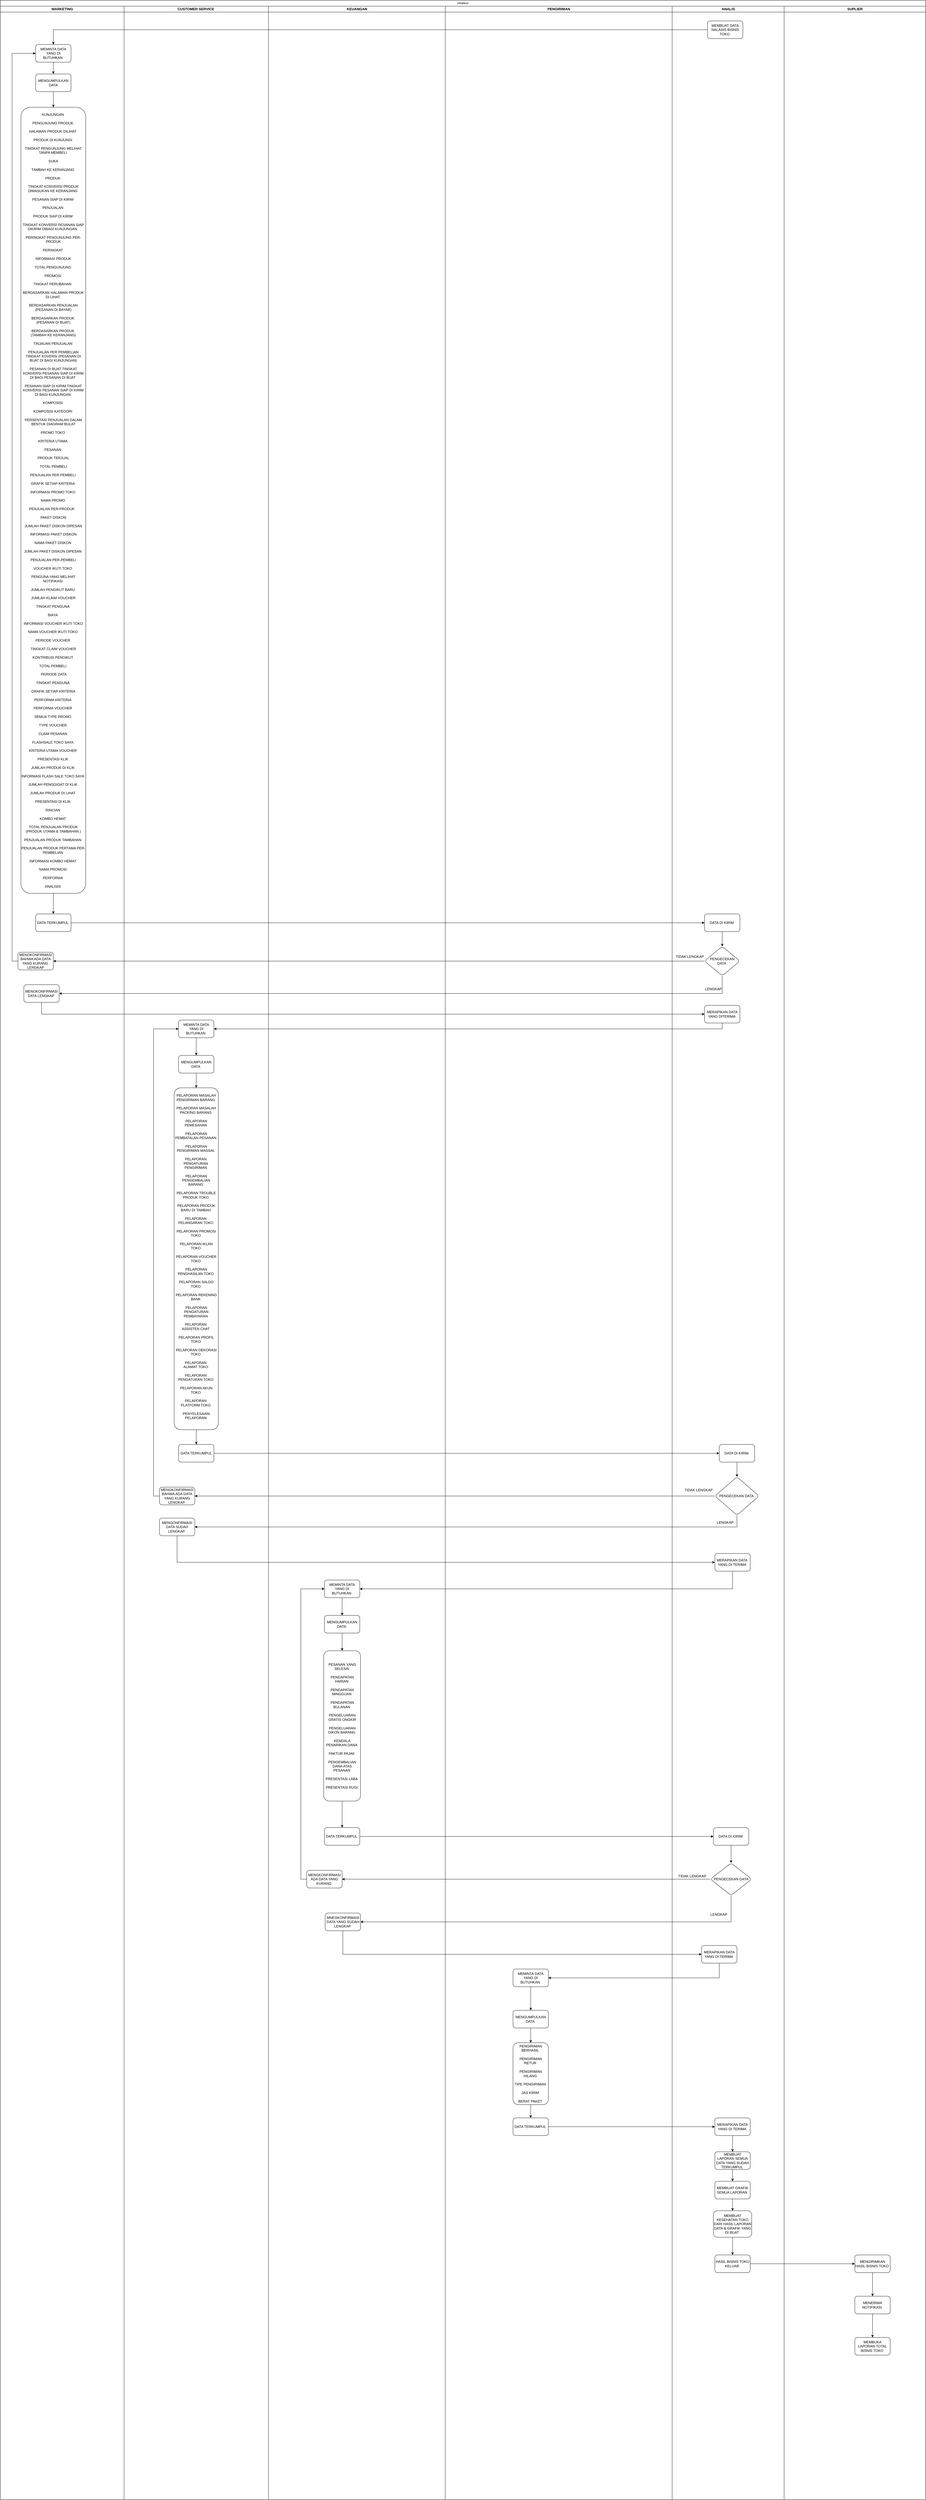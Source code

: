<mxfile version="15.8.7" type="device"><diagram name="FLOWCHART BISNIS TOKO" id="74e2e168-ea6b-b213-b513-2b3c1d86103e"><mxGraphModel dx="1483" dy="927" grid="1" gridSize="10" guides="1" tooltips="1" connect="1" arrows="1" fold="1" page="1" pageScale="1" pageWidth="1100" pageHeight="850" background="none" math="0" shadow="0"><root><mxCell id="0"/><mxCell id="1" parent="0"/><mxCell id="77e6c97f196da883-1" value="OTOPIGO&amp;nbsp;" style="swimlane;html=1;childLayout=stackLayout;startSize=20;rounded=0;shadow=0;labelBackgroundColor=none;strokeWidth=1;fontFamily=Verdana;fontSize=8;align=center;" parent="1" vertex="1"><mxGeometry x="60" y="40" width="3140" height="8480" as="geometry"/></mxCell><mxCell id="77e6c97f196da883-2" value="MARKETING" style="swimlane;html=1;startSize=20;" parent="77e6c97f196da883-1" vertex="1"><mxGeometry y="20" width="420" height="8460" as="geometry"/></mxCell><mxCell id="-JzpiF9Q2JkML7rH_ili-8" value="MEMINTA DATA YANG DI BUTUHKAN&amp;nbsp;" style="whiteSpace=wrap;html=1;rounded=1;" parent="77e6c97f196da883-2" vertex="1"><mxGeometry x="120" y="130" width="120" height="60" as="geometry"/></mxCell><mxCell id="-JzpiF9Q2JkML7rH_ili-12" style="edgeStyle=orthogonalEdgeStyle;rounded=0;orthogonalLoop=1;jettySize=auto;html=1;exitX=0.5;exitY=1;exitDx=0;exitDy=0;" parent="77e6c97f196da883-2" source="-JzpiF9Q2JkML7rH_ili-10" target="zX3XKDEuXrUC08UnAFjH-1" edge="1"><mxGeometry relative="1" as="geometry"/></mxCell><mxCell id="-JzpiF9Q2JkML7rH_ili-10" value="MENGUMPULKAN DATA" style="whiteSpace=wrap;html=1;rounded=1;" parent="77e6c97f196da883-2" vertex="1"><mxGeometry x="120" y="230" width="120" height="60" as="geometry"/></mxCell><mxCell id="-JzpiF9Q2JkML7rH_ili-11" value="" style="edgeStyle=orthogonalEdgeStyle;rounded=0;orthogonalLoop=1;jettySize=auto;html=1;" parent="77e6c97f196da883-2" source="-JzpiF9Q2JkML7rH_ili-8" target="-JzpiF9Q2JkML7rH_ili-10" edge="1"><mxGeometry relative="1" as="geometry"/></mxCell><mxCell id="zX3XKDEuXrUC08UnAFjH-1" value="KUNJUNGAN&amp;nbsp;&lt;br&gt;&lt;br&gt;PENGUNJUNG PRODUK&amp;nbsp;&lt;br&gt;&lt;br&gt;HALAMAN PRODUK DILIHAT&amp;nbsp;&lt;br&gt;&lt;br&gt;PRODUK DI KUNJUNGI&amp;nbsp;&lt;br&gt;&lt;br&gt;TINGKAT PENGUNJUNG MELIHAT TANPA MEMBELI&amp;nbsp;&lt;br&gt;&lt;br&gt;SUKA&lt;br&gt;&lt;br&gt;TAMBAH KE KERANJANG&amp;nbsp;&lt;br&gt;&lt;br&gt;PRODUK&amp;nbsp;&lt;br&gt;&lt;br&gt;TINGKAT KONVERSI PRODUK DIMASUKAN KE KERANJANG&amp;nbsp;&lt;br&gt;&lt;br&gt;PESANAN SIAP DI KIRIM&amp;nbsp;&lt;br&gt;&lt;br&gt;PENJUALAN&amp;nbsp;&lt;br&gt;&lt;br&gt;PRODUK SIAP DI KIRIM&amp;nbsp;&lt;br&gt;&lt;br&gt;TINGKAT KONVERSI PESANAN SIAP DIKIRIM DIBAGI KUNJUNGAN&amp;nbsp;&amp;nbsp;&lt;br&gt;&lt;br&gt;PERINGKAT PENGUNJUNG PER-PRODUK&lt;br&gt;&lt;br&gt;PERINGKAT&amp;nbsp;&lt;br&gt;&lt;br&gt;INFORMASI PRODUK&lt;br&gt;&lt;br&gt;TOTAL PENGUNJUNG&amp;nbsp;&lt;br&gt;&lt;br&gt;PROMOSI&amp;nbsp;&lt;br&gt;&lt;br&gt;TINGKAT PERUBAHAN&amp;nbsp;&amp;nbsp;&lt;br&gt;&lt;br&gt;BERDASARKAN HALAMAN PRODUK DI LIHAT&amp;nbsp;&lt;br&gt;&lt;br&gt;BERDASARKAN PENJUALAN (PESANAN DI BAYAR)&lt;br&gt;&lt;br&gt;BERDASARKAN PRODUK&amp;nbsp;&lt;br&gt;(PESANAN DI BUAT)&lt;br&gt;&lt;br&gt;BERDASARKAN PRODUK&amp;nbsp;&lt;br&gt;(TAMBAH KE KERANJANG)&lt;br&gt;&lt;br&gt;TINJAUAN PENJUALAN&amp;nbsp;&lt;br&gt;&lt;br&gt;PENJUALAN PER PEMBELIAN TINGKAT KOVERSI (PESANAN DI BUAT DI BAGI KUNJUNGAN)&lt;br&gt;&lt;br&gt;PESANAN DI BUAT TINGKAT KONVERSI PESANAN SIAP DI KIRIM DI BAGI PESANAN DI BUAT&amp;nbsp;&lt;br&gt;&lt;br&gt;PESANAN SIAP DI KIRIM TINGKAT KONVERSI PESANAN SIAP DI KIRIM DI BAGI KUNJUNGAN&amp;nbsp;&lt;br&gt;&lt;br&gt;KOMPOSISI&amp;nbsp;&lt;br&gt;&lt;br&gt;KOMPOSISI KATEGORI&amp;nbsp;&lt;br&gt;&lt;br&gt;PERSENTASI PENJUALAN DALAM BENTUK DIAGRAM BULAT&lt;br&gt;&lt;br&gt;PROMO TOKO&amp;nbsp;&lt;br&gt;&lt;br&gt;KRITERIA UTAMA&amp;nbsp;&lt;br&gt;&lt;br&gt;PESANAN&amp;nbsp;&lt;br&gt;&lt;br&gt;PRODUK TERJUAL&lt;br&gt;&lt;br&gt;TOTAL PEMBELI&lt;br&gt;&lt;br&gt;PENJUALAN PER-PEMBELI&amp;nbsp;&lt;br&gt;&lt;br&gt;GRAFIK SETIAP KRITERIA&amp;nbsp;&lt;br&gt;&lt;br&gt;INFORMASI PROMO TOKO&amp;nbsp;&lt;br&gt;&lt;br&gt;NAMA PROMO&amp;nbsp;&lt;br&gt;&lt;br&gt;PENJUALAN PER-PRODUK&amp;nbsp; &amp;nbsp;&lt;br&gt;&lt;br&gt;PAKET DISKON&lt;br&gt;&lt;br&gt;JUMLAH PAKET DISKON DIPESAN&lt;br&gt;&lt;br&gt;INFORMASI PAKET DISKON&lt;br&gt;&lt;br&gt;NAMA PAKET DISKON&amp;nbsp;&lt;br&gt;&lt;br&gt;JUMLAH PAKET DISKON DIPESAN&amp;nbsp;&lt;br&gt;&lt;br&gt;PENJUALAN PER-PEMBELI&lt;br&gt;&lt;br&gt;VOUCHER IKUTI TOKO&amp;nbsp;&lt;br&gt;&lt;br&gt;PENGUNA YANG MELIHAT NOTIFIKASI&amp;nbsp;&lt;br&gt;&lt;br&gt;JUMLAH PENGIKUT BARU&amp;nbsp;&lt;br&gt;&lt;br&gt;JUMLAH KLAIM VOUCHER&lt;br&gt;&lt;br&gt;TINGKAT PENGUNA&amp;nbsp;&lt;br&gt;&lt;br&gt;BIAYA&amp;nbsp;&lt;br&gt;&lt;br&gt;INFORMASI VOUCHER IKUTI TOKO&lt;br&gt;&lt;br&gt;NAMA VOUCHER IKUTI TOKO&amp;nbsp;&lt;br&gt;&lt;br&gt;PERIODE VOUCHER&amp;nbsp;&lt;br&gt;&lt;br&gt;TINGKAT CLAIM VOUCHER&lt;br&gt;&lt;br&gt;KONTRIBUSI PENGIKUT&amp;nbsp;&lt;br&gt;&lt;br&gt;TOTAL PEMBELI&amp;nbsp;&lt;br&gt;&lt;br&gt;&amp;nbsp;PERIODE DATA&lt;br&gt;&lt;br&gt;TINGKAT PENGUNA&amp;nbsp;&lt;br&gt;&lt;br&gt;GRAFIK SETIAP KRITERIA&lt;br&gt;&lt;br&gt;PERFORMA KRITERIA&amp;nbsp;&lt;br&gt;&lt;br&gt;PERFORMA VOUCHER&amp;nbsp;&lt;br&gt;&lt;br&gt;SEMUA TYPE PROMO&amp;nbsp;&lt;br&gt;&lt;br&gt;TYPE VOUCHER&amp;nbsp;&lt;br&gt;&lt;br&gt;CLAIM PESANAN&amp;nbsp;&lt;br&gt;&lt;br&gt;FLASHSALE TOKO SAYA&amp;nbsp;&lt;br&gt;&lt;br&gt;KRITERIA UTAMA VOUCHER&amp;nbsp;&lt;br&gt;&lt;br&gt;PRESENTASI KLIK&amp;nbsp;&lt;br&gt;&lt;br&gt;JUMLAH PRODUK DI KLIK&amp;nbsp;&lt;br&gt;&lt;br&gt;INFORMASI FLASH SALE TOKO SAYA&amp;nbsp;&lt;br&gt;&lt;br&gt;JUMLAH PENGGIGAT DI KLIK&amp;nbsp;&lt;br&gt;&lt;br&gt;JUMLAH PRODUK DI LIHAT&amp;nbsp;&lt;br&gt;&lt;br&gt;PRESENTASI DI KLIK&amp;nbsp;&lt;br&gt;&lt;br&gt;RINCIAN&amp;nbsp;&lt;br&gt;&lt;br&gt;KOMBO HEMAT&amp;nbsp;&lt;br&gt;&lt;br&gt;TOTAL PENJUALAN PRODUK (PRODUK UTAMA &amp;amp; TAMBAHAN )&lt;br&gt;&lt;br&gt;PENJUALAN PRODUK TAMBAHAN&amp;nbsp;&lt;br&gt;&lt;br&gt;PENJUALAN PRODUK PERTAMA PER-PEMBELIAN&amp;nbsp;&lt;br&gt;&lt;br&gt;INFORMASI KOMBO HEMAT&amp;nbsp;&lt;br&gt;&lt;br&gt;NAMA PROMOSI&amp;nbsp;&lt;br&gt;&lt;br&gt;PERFORMA&amp;nbsp;&lt;br&gt;&lt;br&gt;ANALISIS&amp;nbsp;" style="rounded=1;whiteSpace=wrap;html=1;" parent="77e6c97f196da883-2" vertex="1"><mxGeometry x="70" y="343" width="220" height="2667" as="geometry"/></mxCell><mxCell id="YhLzMMvPrxRfkkcdTSTM-3" value="DATA TERKUMPUL&amp;nbsp;" style="whiteSpace=wrap;html=1;rounded=1;" parent="77e6c97f196da883-2" vertex="1"><mxGeometry x="120" y="3080" width="120" height="60" as="geometry"/></mxCell><mxCell id="YhLzMMvPrxRfkkcdTSTM-4" value="" style="edgeStyle=orthogonalEdgeStyle;rounded=0;orthogonalLoop=1;jettySize=auto;html=1;" parent="77e6c97f196da883-2" source="zX3XKDEuXrUC08UnAFjH-1" target="YhLzMMvPrxRfkkcdTSTM-3" edge="1"><mxGeometry relative="1" as="geometry"/></mxCell><mxCell id="YhLzMMvPrxRfkkcdTSTM-9" value="MENGKONFIRMASI DATA LENGKAP&amp;nbsp;" style="whiteSpace=wrap;html=1;rounded=1;" parent="77e6c97f196da883-2" vertex="1"><mxGeometry x="80" y="3320" width="120" height="60" as="geometry"/></mxCell><mxCell id="YhLzMMvPrxRfkkcdTSTM-13" style="edgeStyle=orthogonalEdgeStyle;rounded=0;orthogonalLoop=1;jettySize=auto;html=1;exitX=0;exitY=0.5;exitDx=0;exitDy=0;entryX=0;entryY=0.5;entryDx=0;entryDy=0;" parent="77e6c97f196da883-2" source="YhLzMMvPrxRfkkcdTSTM-11" target="-JzpiF9Q2JkML7rH_ili-8" edge="1"><mxGeometry relative="1" as="geometry"/></mxCell><mxCell id="YhLzMMvPrxRfkkcdTSTM-11" value="MENGKONFIRMASI BAHWA ADA DATA YANG KURANG&amp;nbsp; LENGKAP" style="rounded=1;whiteSpace=wrap;html=1;" parent="77e6c97f196da883-2" vertex="1"><mxGeometry x="60" y="3210" width="120" height="60" as="geometry"/></mxCell><mxCell id="77e6c97f196da883-4" value="CUSTOMER SERVICE&amp;nbsp;" style="swimlane;html=1;startSize=20;" parent="77e6c97f196da883-1" vertex="1"><mxGeometry x="420" y="20" width="490" height="8460" as="geometry"/></mxCell><mxCell id="YhLzMMvPrxRfkkcdTSTM-22" value="MEMINTA DATA YANG DI BUTUHKAN&amp;nbsp;" style="rounded=1;whiteSpace=wrap;html=1;" parent="77e6c97f196da883-4" vertex="1"><mxGeometry x="185" y="3440" width="120" height="60" as="geometry"/></mxCell><mxCell id="YhLzMMvPrxRfkkcdTSTM-24" value="MENGUMPULKAN DATA&amp;nbsp;" style="whiteSpace=wrap;html=1;rounded=1;" parent="77e6c97f196da883-4" vertex="1"><mxGeometry x="185" y="3560" width="120" height="60" as="geometry"/></mxCell><mxCell id="YhLzMMvPrxRfkkcdTSTM-25" value="" style="edgeStyle=orthogonalEdgeStyle;rounded=0;orthogonalLoop=1;jettySize=auto;html=1;" parent="77e6c97f196da883-4" source="YhLzMMvPrxRfkkcdTSTM-22" target="YhLzMMvPrxRfkkcdTSTM-24" edge="1"><mxGeometry relative="1" as="geometry"/></mxCell><mxCell id="YhLzMMvPrxRfkkcdTSTM-26" value="PELAPORAN MASALAH PENGIRIMAN BARANG&amp;nbsp;&lt;br&gt;&lt;br&gt;PELAPORAN MASALAH PACKING BARANG&amp;nbsp;&lt;br&gt;&lt;br&gt;PELAPORAN PEMESANAN&amp;nbsp;&lt;br&gt;&lt;br&gt;PELAPORAN PEMBATALAN PESANAN&amp;nbsp;&lt;br&gt;&lt;br&gt;PELAPORAN&lt;br&gt;PENGIRIMAN MASSAL&amp;nbsp;&lt;br&gt;&lt;br&gt;PELAPORAN&amp;nbsp;&lt;br&gt;PENGATURAN&amp;nbsp;&lt;br&gt;PENGIRIMAN&amp;nbsp;&lt;br&gt;&lt;br&gt;PELAPORAN PENGEMBALIAN BARANG&amp;nbsp;&lt;br&gt;&lt;br&gt;PELAPORAN TROUBLE PRODUK TOKO&amp;nbsp;&lt;br&gt;&lt;br&gt;PELAPORAN PRODUK BARU DI TAMBAH&amp;nbsp;&lt;br&gt;&lt;br&gt;PELAPORAN&amp;nbsp;&lt;br&gt;PELANGARAN TOKO&amp;nbsp;&lt;br&gt;&lt;br&gt;PELAPORAN PROMOSI TOKO&amp;nbsp;&lt;br&gt;&lt;br&gt;PELAPORAN IKLAN TOKO&amp;nbsp;&lt;br&gt;&lt;br&gt;PELAPORAN VOUCHER TOKO&amp;nbsp;&lt;br&gt;&lt;br&gt;PELAPORAN PENGHASILAN TOKO&amp;nbsp;&lt;br&gt;&lt;br&gt;PELAPORAN SALDO TOKO&amp;nbsp;&lt;br&gt;&lt;br&gt;PELAPORAN REKENING BANK&amp;nbsp;&lt;br&gt;&lt;br&gt;PELAPORAN PENGATURAN PEMBAYARAN&amp;nbsp;&lt;br&gt;&lt;br&gt;PELAPORAN&amp;nbsp;&lt;br&gt;ASSISTEN CHAT&amp;nbsp;&lt;br&gt;&lt;br&gt;PELAPORAN PROFIL TOKO&amp;nbsp;&lt;br&gt;&lt;br&gt;PELAPORAN DEKORASI TOKO&amp;nbsp;&lt;br&gt;&lt;br&gt;PELAPORAN&amp;nbsp;&lt;br&gt;ALAMAT TOKO&amp;nbsp;&lt;br&gt;&lt;br&gt;PELAPORAN&amp;nbsp;&lt;br&gt;PENGATURAN TOKO&amp;nbsp;&lt;br&gt;&lt;br&gt;PELAPORAN AKUN TOKO&amp;nbsp;&lt;br&gt;&lt;br&gt;PELAPORAN&amp;nbsp;&lt;br&gt;PLATFORM TOKO&amp;nbsp;&lt;br&gt;&lt;br&gt;PENYELESAIAN PELAPORAN&amp;nbsp;&lt;br&gt;&lt;br&gt;" style="whiteSpace=wrap;html=1;rounded=1;" parent="77e6c97f196da883-4" vertex="1"><mxGeometry x="170" y="3670" width="150" height="1160" as="geometry"/></mxCell><mxCell id="YhLzMMvPrxRfkkcdTSTM-27" value="" style="edgeStyle=orthogonalEdgeStyle;rounded=0;orthogonalLoop=1;jettySize=auto;html=1;" parent="77e6c97f196da883-4" source="YhLzMMvPrxRfkkcdTSTM-24" target="YhLzMMvPrxRfkkcdTSTM-26" edge="1"><mxGeometry relative="1" as="geometry"/></mxCell><mxCell id="YhLzMMvPrxRfkkcdTSTM-28" value="DATA TERKUMPUL" style="whiteSpace=wrap;html=1;rounded=1;" parent="77e6c97f196da883-4" vertex="1"><mxGeometry x="185" y="4880" width="120" height="60" as="geometry"/></mxCell><mxCell id="YhLzMMvPrxRfkkcdTSTM-29" value="" style="edgeStyle=orthogonalEdgeStyle;rounded=0;orthogonalLoop=1;jettySize=auto;html=1;" parent="77e6c97f196da883-4" source="YhLzMMvPrxRfkkcdTSTM-26" target="YhLzMMvPrxRfkkcdTSTM-28" edge="1"><mxGeometry relative="1" as="geometry"/></mxCell><mxCell id="YhLzMMvPrxRfkkcdTSTM-37" style="edgeStyle=orthogonalEdgeStyle;rounded=0;orthogonalLoop=1;jettySize=auto;html=1;exitX=0;exitY=0.5;exitDx=0;exitDy=0;entryX=0;entryY=0.5;entryDx=0;entryDy=0;" parent="77e6c97f196da883-4" source="YhLzMMvPrxRfkkcdTSTM-34" target="YhLzMMvPrxRfkkcdTSTM-22" edge="1"><mxGeometry relative="1" as="geometry"/></mxCell><mxCell id="YhLzMMvPrxRfkkcdTSTM-34" value="MENGKONFIRMASI BAHWA ADA DATA YANG KURANG LENGKAP&amp;nbsp;" style="whiteSpace=wrap;html=1;rounded=1;" parent="77e6c97f196da883-4" vertex="1"><mxGeometry x="120" y="5025" width="120" height="60" as="geometry"/></mxCell><mxCell id="YhLzMMvPrxRfkkcdTSTM-39" value="MENGONFIRMASI DATA SUDAH LENGKAP&amp;nbsp;" style="rounded=1;whiteSpace=wrap;html=1;" parent="77e6c97f196da883-4" vertex="1"><mxGeometry x="120" y="5130" width="120" height="60" as="geometry"/></mxCell><mxCell id="77e6c97f196da883-5" value="KEUANGAN" style="swimlane;html=1;startSize=20;" parent="77e6c97f196da883-1" vertex="1"><mxGeometry x="910" y="20" width="600" height="8460" as="geometry"/></mxCell><mxCell id="d_HzzlXHbo3iBrGSuDPi-3" value="MEMINTA DATA YANG DI BUTUHKAN&amp;nbsp;" style="rounded=1;whiteSpace=wrap;html=1;" vertex="1" parent="77e6c97f196da883-5"><mxGeometry x="190" y="5340" width="120" height="60" as="geometry"/></mxCell><mxCell id="d_HzzlXHbo3iBrGSuDPi-5" value="MENGUMPULKAN DATA&amp;nbsp;" style="whiteSpace=wrap;html=1;rounded=1;" vertex="1" parent="77e6c97f196da883-5"><mxGeometry x="190" y="5460" width="120" height="60" as="geometry"/></mxCell><mxCell id="d_HzzlXHbo3iBrGSuDPi-6" value="" style="edgeStyle=orthogonalEdgeStyle;rounded=0;orthogonalLoop=1;jettySize=auto;html=1;" edge="1" parent="77e6c97f196da883-5" source="d_HzzlXHbo3iBrGSuDPi-3" target="d_HzzlXHbo3iBrGSuDPi-5"><mxGeometry relative="1" as="geometry"/></mxCell><mxCell id="d_HzzlXHbo3iBrGSuDPi-7" value="PESANAN YANG SELESAI&amp;nbsp;&lt;br&gt;&lt;br&gt;PENDAPATAN HARIAN&amp;nbsp;&lt;br&gt;&lt;br&gt;PENDAPATAN MINGGUAN&amp;nbsp;&lt;br&gt;&lt;br&gt;PENDAPATAN BULANAN&amp;nbsp;&lt;br&gt;&lt;br&gt;PENGELUARAN GRATIS ONGKIR&lt;br&gt;&lt;br&gt;PENGELUARAN DIKON BARANG&amp;nbsp;&lt;br&gt;&lt;br&gt;KENDALA PENARIKAN DANA&amp;nbsp;&lt;br&gt;&lt;br&gt;FAKTUR PAJAK&amp;nbsp;&lt;br&gt;&lt;br&gt;PENGEMBALIAN DANA ATAS PESANAN&amp;nbsp;&lt;br&gt;&lt;br&gt;PRESENTASI LABA&amp;nbsp;&lt;br&gt;&lt;br&gt;PRESENTASI RUGI&amp;nbsp;" style="whiteSpace=wrap;html=1;rounded=1;" vertex="1" parent="77e6c97f196da883-5"><mxGeometry x="187.5" y="5580" width="125" height="510" as="geometry"/></mxCell><mxCell id="d_HzzlXHbo3iBrGSuDPi-8" value="" style="edgeStyle=orthogonalEdgeStyle;rounded=0;orthogonalLoop=1;jettySize=auto;html=1;" edge="1" parent="77e6c97f196da883-5" source="d_HzzlXHbo3iBrGSuDPi-5" target="d_HzzlXHbo3iBrGSuDPi-7"><mxGeometry relative="1" as="geometry"/></mxCell><mxCell id="d_HzzlXHbo3iBrGSuDPi-13" value="DATA TERKUMPUL&amp;nbsp;" style="whiteSpace=wrap;html=1;rounded=1;" vertex="1" parent="77e6c97f196da883-5"><mxGeometry x="190" y="6180" width="120" height="60" as="geometry"/></mxCell><mxCell id="d_HzzlXHbo3iBrGSuDPi-14" value="" style="edgeStyle=orthogonalEdgeStyle;rounded=0;orthogonalLoop=1;jettySize=auto;html=1;" edge="1" parent="77e6c97f196da883-5" source="d_HzzlXHbo3iBrGSuDPi-7" target="d_HzzlXHbo3iBrGSuDPi-13"><mxGeometry relative="1" as="geometry"/></mxCell><mxCell id="d_HzzlXHbo3iBrGSuDPi-21" style="edgeStyle=orthogonalEdgeStyle;rounded=0;orthogonalLoop=1;jettySize=auto;html=1;exitX=0;exitY=0.5;exitDx=0;exitDy=0;entryX=0;entryY=0.5;entryDx=0;entryDy=0;" edge="1" parent="77e6c97f196da883-5" source="d_HzzlXHbo3iBrGSuDPi-19" target="d_HzzlXHbo3iBrGSuDPi-3"><mxGeometry relative="1" as="geometry"/></mxCell><mxCell id="d_HzzlXHbo3iBrGSuDPi-19" value="MENGKONFIRMASI ADA DATA YANG KURANG&amp;nbsp;" style="whiteSpace=wrap;html=1;rounded=1;" vertex="1" parent="77e6c97f196da883-5"><mxGeometry x="130" y="6325" width="120" height="60" as="geometry"/></mxCell><mxCell id="d_HzzlXHbo3iBrGSuDPi-22" value="MNEGKONFIRMASI DATA YANG SUDAH LENGKAP&amp;nbsp;" style="rounded=1;whiteSpace=wrap;html=1;" vertex="1" parent="77e6c97f196da883-5"><mxGeometry x="192.5" y="6470" width="120" height="60" as="geometry"/></mxCell><mxCell id="77e6c97f196da883-6" value="PENGIRIMAN" style="swimlane;html=1;startSize=20;" parent="77e6c97f196da883-1" vertex="1"><mxGeometry x="1510" y="20" width="770" height="8460" as="geometry"/></mxCell><mxCell id="d_HzzlXHbo3iBrGSuDPi-29" value="MEMINTA DATA YANG DI BUTUHKAN&amp;nbsp;" style="rounded=1;whiteSpace=wrap;html=1;" vertex="1" parent="77e6c97f196da883-6"><mxGeometry x="230" y="6660" width="120" height="60" as="geometry"/></mxCell><mxCell id="d_HzzlXHbo3iBrGSuDPi-33" value="PENGIRIMAN BERHASIL&amp;nbsp;&lt;br&gt;&lt;br&gt;PENGIRIMAN RETUR&amp;nbsp;&lt;br&gt;&lt;br&gt;PENGIRIMAN HILANG&amp;nbsp;&lt;br&gt;&lt;br&gt;TIPE PENGIRIMAN&amp;nbsp;&lt;br&gt;&lt;br&gt;JAS KIRIM&amp;nbsp;&lt;br&gt;&lt;br&gt;BERAT PAKET&amp;nbsp;" style="whiteSpace=wrap;html=1;rounded=1;" vertex="1" parent="77e6c97f196da883-6"><mxGeometry x="230" y="6910" width="120" height="210" as="geometry"/></mxCell><mxCell id="d_HzzlXHbo3iBrGSuDPi-35" value="DATA TERKUMPUL&amp;nbsp;" style="whiteSpace=wrap;html=1;rounded=1;" vertex="1" parent="77e6c97f196da883-6"><mxGeometry x="230" y="7165" width="120" height="60" as="geometry"/></mxCell><mxCell id="d_HzzlXHbo3iBrGSuDPi-36" value="" style="edgeStyle=orthogonalEdgeStyle;rounded=0;orthogonalLoop=1;jettySize=auto;html=1;" edge="1" parent="77e6c97f196da883-6" source="d_HzzlXHbo3iBrGSuDPi-33" target="d_HzzlXHbo3iBrGSuDPi-35"><mxGeometry relative="1" as="geometry"/></mxCell><mxCell id="77e6c97f196da883-7" value="ANALIS" style="swimlane;html=1;startSize=20;" parent="77e6c97f196da883-1" vertex="1"><mxGeometry x="2280" y="20" width="380" height="8460" as="geometry"/></mxCell><mxCell id="-JzpiF9Q2JkML7rH_ili-7" value="MEMBUAT DATA NALASIS BISNIS TOKO&amp;nbsp;" style="rounded=1;whiteSpace=wrap;html=1;" parent="77e6c97f196da883-7" vertex="1"><mxGeometry x="120" y="50" width="120" height="60" as="geometry"/></mxCell><mxCell id="YhLzMMvPrxRfkkcdTSTM-5" value="DATA DI KIRIM&amp;nbsp;" style="whiteSpace=wrap;html=1;rounded=1;" parent="77e6c97f196da883-7" vertex="1"><mxGeometry x="110" y="3080" width="120" height="60" as="geometry"/></mxCell><mxCell id="YhLzMMvPrxRfkkcdTSTM-7" value="PENGECEKAN DATA&amp;nbsp;" style="rhombus;whiteSpace=wrap;html=1;rounded=1;" parent="77e6c97f196da883-7" vertex="1"><mxGeometry x="110" y="3190" width="120" height="100" as="geometry"/></mxCell><mxCell id="YhLzMMvPrxRfkkcdTSTM-8" value="" style="edgeStyle=orthogonalEdgeStyle;rounded=0;orthogonalLoop=1;jettySize=auto;html=1;" parent="77e6c97f196da883-7" source="YhLzMMvPrxRfkkcdTSTM-5" target="YhLzMMvPrxRfkkcdTSTM-7" edge="1"><mxGeometry relative="1" as="geometry"/></mxCell><mxCell id="YhLzMMvPrxRfkkcdTSTM-16" value="TIDAK LENGKAP" style="text;html=1;strokeColor=none;fillColor=none;align=center;verticalAlign=middle;whiteSpace=wrap;rounded=0;" parent="77e6c97f196da883-7" vertex="1"><mxGeometry y="3210" width="120" height="30" as="geometry"/></mxCell><mxCell id="YhLzMMvPrxRfkkcdTSTM-18" value="LENGKAP" style="text;html=1;strokeColor=none;fillColor=none;align=center;verticalAlign=middle;whiteSpace=wrap;rounded=0;" parent="77e6c97f196da883-7" vertex="1"><mxGeometry x="110" y="3320" width="60" height="30" as="geometry"/></mxCell><mxCell id="YhLzMMvPrxRfkkcdTSTM-19" value="MERAPIKAN DATA YANG DITERIMA&amp;nbsp;" style="whiteSpace=wrap;html=1;rounded=1;" parent="77e6c97f196da883-7" vertex="1"><mxGeometry x="110" y="3390" width="120" height="60" as="geometry"/></mxCell><mxCell id="YhLzMMvPrxRfkkcdTSTM-30" value="DATA DI KIRIM&amp;nbsp;" style="whiteSpace=wrap;html=1;rounded=1;" parent="77e6c97f196da883-7" vertex="1"><mxGeometry x="160" y="4880" width="120" height="60" as="geometry"/></mxCell><mxCell id="YhLzMMvPrxRfkkcdTSTM-32" value="PENGECEKAN DATA&amp;nbsp;" style="rhombus;whiteSpace=wrap;html=1;rounded=1;" parent="77e6c97f196da883-7" vertex="1"><mxGeometry x="145" y="4990" width="150" height="130" as="geometry"/></mxCell><mxCell id="YhLzMMvPrxRfkkcdTSTM-33" value="" style="edgeStyle=orthogonalEdgeStyle;rounded=0;orthogonalLoop=1;jettySize=auto;html=1;" parent="77e6c97f196da883-7" source="YhLzMMvPrxRfkkcdTSTM-30" target="YhLzMMvPrxRfkkcdTSTM-32" edge="1"><mxGeometry relative="1" as="geometry"/></mxCell><mxCell id="YhLzMMvPrxRfkkcdTSTM-38" value="TIDAK LENGKAP" style="text;html=1;strokeColor=none;fillColor=none;align=center;verticalAlign=middle;whiteSpace=wrap;rounded=0;" parent="77e6c97f196da883-7" vertex="1"><mxGeometry x="35" y="5020" width="110" height="30" as="geometry"/></mxCell><mxCell id="YhLzMMvPrxRfkkcdTSTM-41" value="LENGKAP" style="text;html=1;strokeColor=none;fillColor=none;align=center;verticalAlign=middle;whiteSpace=wrap;rounded=0;" parent="77e6c97f196da883-7" vertex="1"><mxGeometry x="150" y="5130" width="60" height="30" as="geometry"/></mxCell><mxCell id="d_HzzlXHbo3iBrGSuDPi-1" value="MERAPIKAN DATA&amp;nbsp; YANG DI TERIMA&amp;nbsp;" style="rounded=1;whiteSpace=wrap;html=1;" vertex="1" parent="77e6c97f196da883-7"><mxGeometry x="145" y="5250" width="120" height="60" as="geometry"/></mxCell><mxCell id="d_HzzlXHbo3iBrGSuDPi-15" value="DATA DI KIRIM&amp;nbsp;" style="whiteSpace=wrap;html=1;rounded=1;" vertex="1" parent="77e6c97f196da883-7"><mxGeometry x="140" y="6180" width="120" height="60" as="geometry"/></mxCell><mxCell id="d_HzzlXHbo3iBrGSuDPi-17" value="PENGECEKAN DATA" style="rhombus;whiteSpace=wrap;html=1;rounded=1;" vertex="1" parent="77e6c97f196da883-7"><mxGeometry x="130" y="6300" width="140" height="110" as="geometry"/></mxCell><mxCell id="d_HzzlXHbo3iBrGSuDPi-18" value="" style="edgeStyle=orthogonalEdgeStyle;rounded=0;orthogonalLoop=1;jettySize=auto;html=1;" edge="1" parent="77e6c97f196da883-7" source="d_HzzlXHbo3iBrGSuDPi-15" target="d_HzzlXHbo3iBrGSuDPi-17"><mxGeometry relative="1" as="geometry"/></mxCell><mxCell id="d_HzzlXHbo3iBrGSuDPi-24" value="TIDAK LENGKAP&amp;nbsp;" style="text;html=1;strokeColor=none;fillColor=none;align=center;verticalAlign=middle;whiteSpace=wrap;rounded=0;" vertex="1" parent="77e6c97f196da883-7"><mxGeometry x="10" y="6330" width="120" height="30" as="geometry"/></mxCell><mxCell id="d_HzzlXHbo3iBrGSuDPi-25" value="LENGKAP&amp;nbsp;" style="text;html=1;strokeColor=none;fillColor=none;align=center;verticalAlign=middle;whiteSpace=wrap;rounded=0;" vertex="1" parent="77e6c97f196da883-7"><mxGeometry x="130" y="6460" width="60" height="30" as="geometry"/></mxCell><mxCell id="d_HzzlXHbo3iBrGSuDPi-27" value="MERAPIKAN DATA YANG DI TERIMA&amp;nbsp;" style="rounded=1;whiteSpace=wrap;html=1;" vertex="1" parent="77e6c97f196da883-7"><mxGeometry x="100" y="6580" width="120" height="60" as="geometry"/></mxCell><mxCell id="d_HzzlXHbo3iBrGSuDPi-37" value="MERAPIKAN DATA YANG DI TERIMA&amp;nbsp;" style="whiteSpace=wrap;html=1;rounded=1;" vertex="1" parent="77e6c97f196da883-7"><mxGeometry x="145" y="7165" width="120" height="60" as="geometry"/></mxCell><mxCell id="d_HzzlXHbo3iBrGSuDPi-39" value="MEMBUAT LAPORAN SEMUA DATA YANG SUDAH TERKUMPUL&amp;nbsp;" style="whiteSpace=wrap;html=1;rounded=1;" vertex="1" parent="77e6c97f196da883-7"><mxGeometry x="145" y="7280" width="120" height="60" as="geometry"/></mxCell><mxCell id="d_HzzlXHbo3iBrGSuDPi-40" value="" style="edgeStyle=orthogonalEdgeStyle;rounded=0;orthogonalLoop=1;jettySize=auto;html=1;" edge="1" parent="77e6c97f196da883-7" source="d_HzzlXHbo3iBrGSuDPi-37" target="d_HzzlXHbo3iBrGSuDPi-39"><mxGeometry relative="1" as="geometry"/></mxCell><mxCell id="d_HzzlXHbo3iBrGSuDPi-41" value="MEMBUAT GRAFIK SEMUA LAPORAN&amp;nbsp;" style="whiteSpace=wrap;html=1;rounded=1;" vertex="1" parent="77e6c97f196da883-7"><mxGeometry x="145" y="7380" width="120" height="60" as="geometry"/></mxCell><mxCell id="d_HzzlXHbo3iBrGSuDPi-42" value="" style="edgeStyle=orthogonalEdgeStyle;rounded=0;orthogonalLoop=1;jettySize=auto;html=1;" edge="1" parent="77e6c97f196da883-7" source="d_HzzlXHbo3iBrGSuDPi-39" target="d_HzzlXHbo3iBrGSuDPi-41"><mxGeometry relative="1" as="geometry"/></mxCell><mxCell id="d_HzzlXHbo3iBrGSuDPi-43" value="MEMBUAT KESEHATAN TOKO DARI HASIL LAPORAN DATA &amp;amp; GRAFIK YANG DI BUAT&amp;nbsp;" style="whiteSpace=wrap;html=1;rounded=1;" vertex="1" parent="77e6c97f196da883-7"><mxGeometry x="140" y="7480" width="130" height="90" as="geometry"/></mxCell><mxCell id="d_HzzlXHbo3iBrGSuDPi-44" value="" style="edgeStyle=orthogonalEdgeStyle;rounded=0;orthogonalLoop=1;jettySize=auto;html=1;" edge="1" parent="77e6c97f196da883-7" source="d_HzzlXHbo3iBrGSuDPi-41" target="d_HzzlXHbo3iBrGSuDPi-43"><mxGeometry relative="1" as="geometry"/></mxCell><mxCell id="d_HzzlXHbo3iBrGSuDPi-45" value="HASIL BISNIS TOKO KELUAR&amp;nbsp;" style="whiteSpace=wrap;html=1;rounded=1;" vertex="1" parent="77e6c97f196da883-7"><mxGeometry x="145" y="7630" width="120" height="60" as="geometry"/></mxCell><mxCell id="d_HzzlXHbo3iBrGSuDPi-46" value="" style="edgeStyle=orthogonalEdgeStyle;rounded=0;orthogonalLoop=1;jettySize=auto;html=1;" edge="1" parent="77e6c97f196da883-7" source="d_HzzlXHbo3iBrGSuDPi-43" target="d_HzzlXHbo3iBrGSuDPi-45"><mxGeometry relative="1" as="geometry"/></mxCell><mxCell id="-JzpiF9Q2JkML7rH_ili-3" value="SUPLIER" style="swimlane;html=1;startSize=20;" parent="77e6c97f196da883-1" vertex="1"><mxGeometry x="2660" y="20" width="480" height="8460" as="geometry"/></mxCell><mxCell id="d_HzzlXHbo3iBrGSuDPi-47" value="MENGIRIMKAN HASIL BISNIS TOKO&amp;nbsp;" style="whiteSpace=wrap;html=1;rounded=1;" vertex="1" parent="-JzpiF9Q2JkML7rH_ili-3"><mxGeometry x="240" y="7630" width="120" height="60" as="geometry"/></mxCell><mxCell id="-JzpiF9Q2JkML7rH_ili-9" value="" style="edgeStyle=orthogonalEdgeStyle;rounded=0;orthogonalLoop=1;jettySize=auto;html=1;" parent="77e6c97f196da883-1" source="-JzpiF9Q2JkML7rH_ili-7" target="-JzpiF9Q2JkML7rH_ili-8" edge="1"><mxGeometry relative="1" as="geometry"/></mxCell><mxCell id="YhLzMMvPrxRfkkcdTSTM-6" value="" style="edgeStyle=orthogonalEdgeStyle;rounded=0;orthogonalLoop=1;jettySize=auto;html=1;" parent="77e6c97f196da883-1" source="YhLzMMvPrxRfkkcdTSTM-3" target="YhLzMMvPrxRfkkcdTSTM-5" edge="1"><mxGeometry relative="1" as="geometry"/></mxCell><mxCell id="YhLzMMvPrxRfkkcdTSTM-14" style="edgeStyle=orthogonalEdgeStyle;rounded=0;orthogonalLoop=1;jettySize=auto;html=1;exitX=0;exitY=0.5;exitDx=0;exitDy=0;entryX=1;entryY=0.5;entryDx=0;entryDy=0;" parent="77e6c97f196da883-1" source="YhLzMMvPrxRfkkcdTSTM-7" target="YhLzMMvPrxRfkkcdTSTM-11" edge="1"><mxGeometry relative="1" as="geometry"/></mxCell><mxCell id="YhLzMMvPrxRfkkcdTSTM-15" style="edgeStyle=orthogonalEdgeStyle;rounded=0;orthogonalLoop=1;jettySize=auto;html=1;exitX=0.5;exitY=1;exitDx=0;exitDy=0;entryX=1;entryY=0.5;entryDx=0;entryDy=0;" parent="77e6c97f196da883-1" source="YhLzMMvPrxRfkkcdTSTM-7" target="YhLzMMvPrxRfkkcdTSTM-9" edge="1"><mxGeometry relative="1" as="geometry"/></mxCell><mxCell id="YhLzMMvPrxRfkkcdTSTM-21" style="edgeStyle=orthogonalEdgeStyle;rounded=0;orthogonalLoop=1;jettySize=auto;html=1;exitX=0.5;exitY=1;exitDx=0;exitDy=0;entryX=0;entryY=0.5;entryDx=0;entryDy=0;" parent="77e6c97f196da883-1" source="YhLzMMvPrxRfkkcdTSTM-9" target="YhLzMMvPrxRfkkcdTSTM-19" edge="1"><mxGeometry relative="1" as="geometry"/></mxCell><mxCell id="YhLzMMvPrxRfkkcdTSTM-23" style="edgeStyle=orthogonalEdgeStyle;rounded=0;orthogonalLoop=1;jettySize=auto;html=1;exitX=0.5;exitY=1;exitDx=0;exitDy=0;entryX=1;entryY=0.5;entryDx=0;entryDy=0;" parent="77e6c97f196da883-1" source="YhLzMMvPrxRfkkcdTSTM-19" target="YhLzMMvPrxRfkkcdTSTM-22" edge="1"><mxGeometry relative="1" as="geometry"/></mxCell><mxCell id="YhLzMMvPrxRfkkcdTSTM-31" value="" style="edgeStyle=orthogonalEdgeStyle;rounded=0;orthogonalLoop=1;jettySize=auto;html=1;" parent="77e6c97f196da883-1" source="YhLzMMvPrxRfkkcdTSTM-28" target="YhLzMMvPrxRfkkcdTSTM-30" edge="1"><mxGeometry relative="1" as="geometry"/></mxCell><mxCell id="YhLzMMvPrxRfkkcdTSTM-35" value="" style="edgeStyle=orthogonalEdgeStyle;rounded=0;orthogonalLoop=1;jettySize=auto;html=1;" parent="77e6c97f196da883-1" source="YhLzMMvPrxRfkkcdTSTM-32" target="YhLzMMvPrxRfkkcdTSTM-34" edge="1"><mxGeometry relative="1" as="geometry"/></mxCell><mxCell id="YhLzMMvPrxRfkkcdTSTM-40" style="edgeStyle=orthogonalEdgeStyle;rounded=0;orthogonalLoop=1;jettySize=auto;html=1;exitX=0.5;exitY=1;exitDx=0;exitDy=0;entryX=1;entryY=0.5;entryDx=0;entryDy=0;" parent="77e6c97f196da883-1" source="YhLzMMvPrxRfkkcdTSTM-32" target="YhLzMMvPrxRfkkcdTSTM-39" edge="1"><mxGeometry relative="1" as="geometry"/></mxCell><mxCell id="d_HzzlXHbo3iBrGSuDPi-2" style="edgeStyle=orthogonalEdgeStyle;rounded=0;orthogonalLoop=1;jettySize=auto;html=1;exitX=0.5;exitY=1;exitDx=0;exitDy=0;entryX=0;entryY=0.5;entryDx=0;entryDy=0;" edge="1" parent="77e6c97f196da883-1" source="YhLzMMvPrxRfkkcdTSTM-39" target="d_HzzlXHbo3iBrGSuDPi-1"><mxGeometry relative="1" as="geometry"/></mxCell><mxCell id="d_HzzlXHbo3iBrGSuDPi-4" style="edgeStyle=orthogonalEdgeStyle;rounded=0;orthogonalLoop=1;jettySize=auto;html=1;exitX=0.5;exitY=1;exitDx=0;exitDy=0;entryX=1;entryY=0.5;entryDx=0;entryDy=0;" edge="1" parent="77e6c97f196da883-1" source="d_HzzlXHbo3iBrGSuDPi-1" target="d_HzzlXHbo3iBrGSuDPi-3"><mxGeometry relative="1" as="geometry"/></mxCell><mxCell id="d_HzzlXHbo3iBrGSuDPi-16" value="" style="edgeStyle=orthogonalEdgeStyle;rounded=0;orthogonalLoop=1;jettySize=auto;html=1;" edge="1" parent="77e6c97f196da883-1" source="d_HzzlXHbo3iBrGSuDPi-13" target="d_HzzlXHbo3iBrGSuDPi-15"><mxGeometry relative="1" as="geometry"/></mxCell><mxCell id="d_HzzlXHbo3iBrGSuDPi-20" value="" style="edgeStyle=orthogonalEdgeStyle;rounded=0;orthogonalLoop=1;jettySize=auto;html=1;" edge="1" parent="77e6c97f196da883-1" source="d_HzzlXHbo3iBrGSuDPi-17" target="d_HzzlXHbo3iBrGSuDPi-19"><mxGeometry relative="1" as="geometry"/></mxCell><mxCell id="d_HzzlXHbo3iBrGSuDPi-23" style="edgeStyle=orthogonalEdgeStyle;rounded=0;orthogonalLoop=1;jettySize=auto;html=1;exitX=0.5;exitY=1;exitDx=0;exitDy=0;entryX=1;entryY=0.5;entryDx=0;entryDy=0;" edge="1" parent="77e6c97f196da883-1" source="d_HzzlXHbo3iBrGSuDPi-17" target="d_HzzlXHbo3iBrGSuDPi-22"><mxGeometry relative="1" as="geometry"/></mxCell><mxCell id="d_HzzlXHbo3iBrGSuDPi-28" style="edgeStyle=orthogonalEdgeStyle;rounded=0;orthogonalLoop=1;jettySize=auto;html=1;exitX=0.5;exitY=1;exitDx=0;exitDy=0;entryX=0;entryY=0.5;entryDx=0;entryDy=0;" edge="1" parent="77e6c97f196da883-1" source="d_HzzlXHbo3iBrGSuDPi-22" target="d_HzzlXHbo3iBrGSuDPi-27"><mxGeometry relative="1" as="geometry"/></mxCell><mxCell id="d_HzzlXHbo3iBrGSuDPi-30" style="edgeStyle=orthogonalEdgeStyle;rounded=0;orthogonalLoop=1;jettySize=auto;html=1;exitX=0.5;exitY=1;exitDx=0;exitDy=0;entryX=1;entryY=0.5;entryDx=0;entryDy=0;" edge="1" parent="77e6c97f196da883-1" source="d_HzzlXHbo3iBrGSuDPi-27" target="d_HzzlXHbo3iBrGSuDPi-29"><mxGeometry relative="1" as="geometry"/></mxCell><mxCell id="d_HzzlXHbo3iBrGSuDPi-38" value="" style="edgeStyle=orthogonalEdgeStyle;rounded=0;orthogonalLoop=1;jettySize=auto;html=1;" edge="1" parent="77e6c97f196da883-1" source="d_HzzlXHbo3iBrGSuDPi-35" target="d_HzzlXHbo3iBrGSuDPi-37"><mxGeometry relative="1" as="geometry"/></mxCell><mxCell id="d_HzzlXHbo3iBrGSuDPi-48" value="" style="edgeStyle=orthogonalEdgeStyle;rounded=0;orthogonalLoop=1;jettySize=auto;html=1;" edge="1" parent="77e6c97f196da883-1" source="d_HzzlXHbo3iBrGSuDPi-45" target="d_HzzlXHbo3iBrGSuDPi-47"><mxGeometry relative="1" as="geometry"/></mxCell><mxCell id="d_HzzlXHbo3iBrGSuDPi-34" value="" style="edgeStyle=orthogonalEdgeStyle;rounded=0;orthogonalLoop=1;jettySize=auto;html=1;" edge="1" parent="1" source="d_HzzlXHbo3iBrGSuDPi-31" target="d_HzzlXHbo3iBrGSuDPi-33"><mxGeometry relative="1" as="geometry"/></mxCell><mxCell id="d_HzzlXHbo3iBrGSuDPi-31" value="MENGUMPULKAN DATA&amp;nbsp;" style="whiteSpace=wrap;html=1;rounded=1;" vertex="1" parent="1"><mxGeometry x="1800" y="6860" width="120" height="60" as="geometry"/></mxCell><mxCell id="d_HzzlXHbo3iBrGSuDPi-32" value="" style="edgeStyle=orthogonalEdgeStyle;rounded=0;orthogonalLoop=1;jettySize=auto;html=1;" edge="1" parent="1" source="d_HzzlXHbo3iBrGSuDPi-29" target="d_HzzlXHbo3iBrGSuDPi-31"><mxGeometry relative="1" as="geometry"/></mxCell><mxCell id="d_HzzlXHbo3iBrGSuDPi-52" value="" style="edgeStyle=orthogonalEdgeStyle;rounded=0;orthogonalLoop=1;jettySize=auto;html=1;" edge="1" parent="1" source="d_HzzlXHbo3iBrGSuDPi-49" target="d_HzzlXHbo3iBrGSuDPi-51"><mxGeometry relative="1" as="geometry"/></mxCell><mxCell id="d_HzzlXHbo3iBrGSuDPi-49" value="MENERIMA NOTIFIKASI&amp;nbsp;" style="whiteSpace=wrap;html=1;rounded=1;" vertex="1" parent="1"><mxGeometry x="2960" y="7830" width="120" height="60" as="geometry"/></mxCell><mxCell id="d_HzzlXHbo3iBrGSuDPi-50" value="" style="edgeStyle=orthogonalEdgeStyle;rounded=0;orthogonalLoop=1;jettySize=auto;html=1;" edge="1" parent="1" source="d_HzzlXHbo3iBrGSuDPi-47" target="d_HzzlXHbo3iBrGSuDPi-49"><mxGeometry relative="1" as="geometry"/></mxCell><mxCell id="d_HzzlXHbo3iBrGSuDPi-51" value="MEMBUKA LAPORAN TOTAL BISNIS TOKO&amp;nbsp;" style="whiteSpace=wrap;html=1;rounded=1;" vertex="1" parent="1"><mxGeometry x="2960" y="7970" width="120" height="60" as="geometry"/></mxCell></root></mxGraphModel></diagram></mxfile>